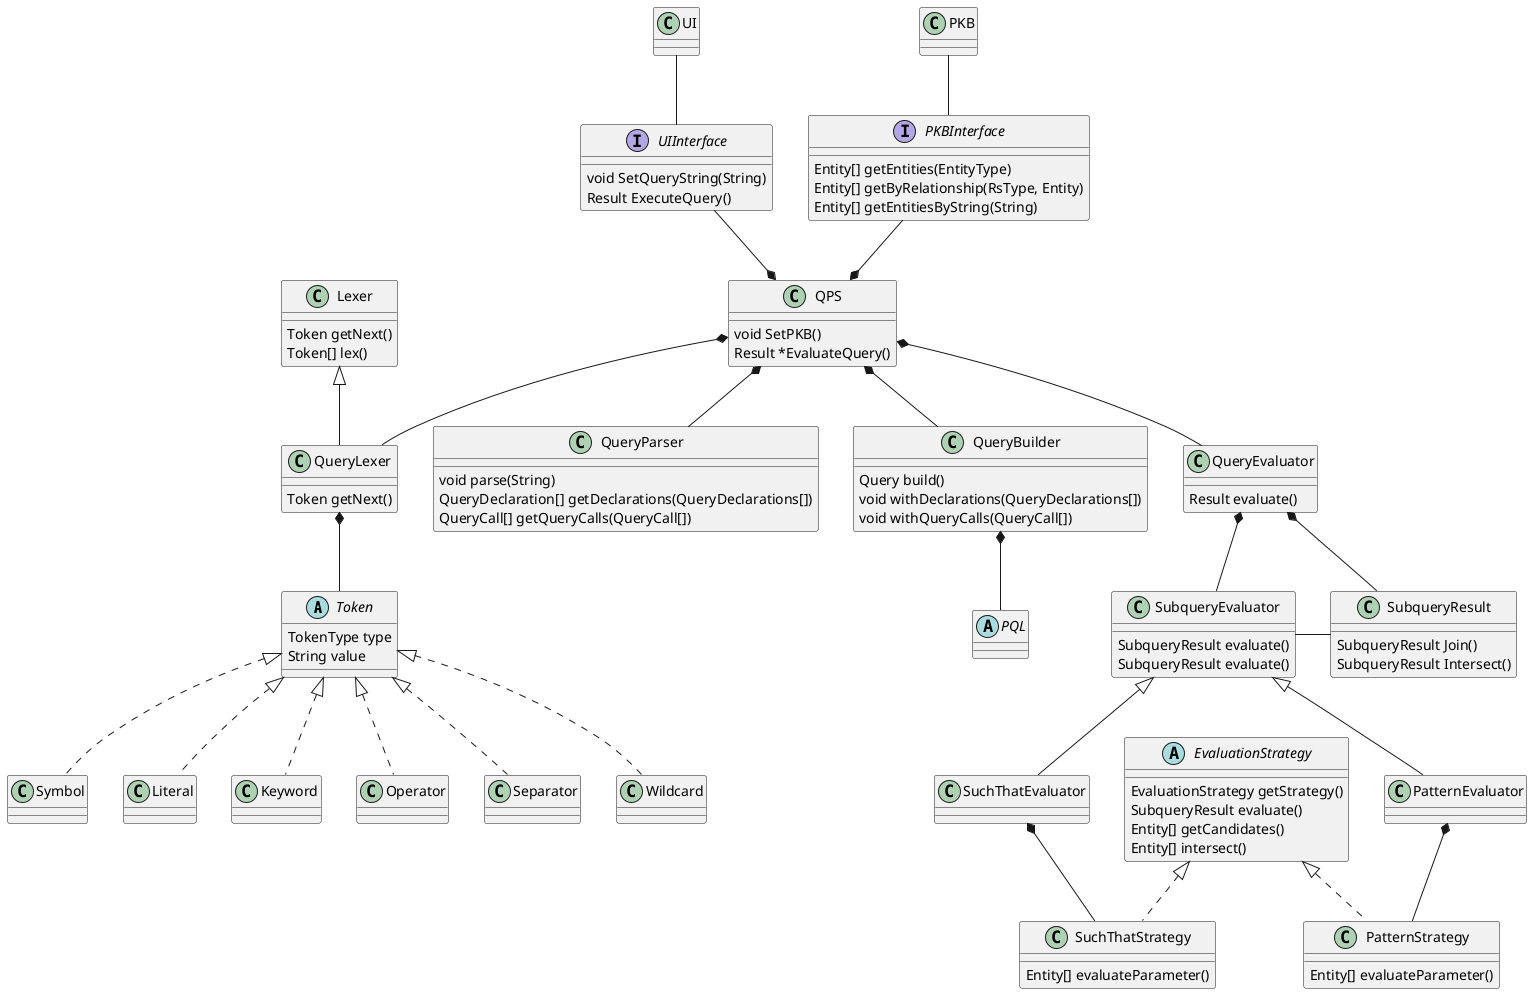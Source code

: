@startuml

abstract class  "Token" {
    TokenType type
    String value
}

class Symbol
class Literal
class Keyword
class Operator
class Separator
class Wildcard

abstract class  "PQL" {
}

abstract class "EvaluationStrategy" {
    EvaluationStrategy getStrategy()
    SubqueryResult evaluate()
    Entity[] getCandidates()
    Entity[] intersect()
}

class "SuchThatStrategy" {
    Entity[] evaluateParameter()
}
class "PatternStrategy" {
    Entity[] evaluateParameter()
}

interface UIInterface {
    void SetQueryString(String)
    Result ExecuteQuery()
}

interface PKBInterface {
    Entity[] getEntities(EntityType)
    Entity[] getByRelationship(RsType, Entity)
    Entity[] getEntitiesByString(String)
}

class QPS {
    void SetPKB()
	Result *EvaluateQuery()
}

class QueryParser {

	void parse(String)
	QueryDeclaration[] getDeclarations(QueryDeclarations[])
	QueryCall[] getQueryCalls(QueryCall[])
}

class QueryBuilder {
	Query build()
	void withDeclarations(QueryDeclarations[])
	void withQueryCalls(QueryCall[])
}

class Lexer {
	Token getNext()
    Token[] lex()
}

class QueryLexer {
	Token getNext()
}

class QueryEvaluator {
	Result evaluate()
}

class SubqueryEvaluator {
	SubqueryResult evaluate()
}

class SubqueryEvaluator {
	SubqueryResult evaluate()
}

class SubqueryResult {
	SubqueryResult Join()
	SubqueryResult Intersect()
}

Token <|.down. Symbol
Token <|.down. Literal
Token <|.down. Keyword
Token <|.down. Operator
Token <|.down. Separator
Token <|.down. Wildcard


UI -down- UIInterface
PKB -down- PKBInterface

QPS *-up- UIInterface
QPS *-up- PKBInterface
QPS *-down- QueryLexer
QPS *-down- QueryParser
QPS *-down- QueryEvaluator
QPS *-down- QueryBuilder

Lexer <|-down- QueryLexer

QueryLexer *-down- Token

QueryBuilder *-down- PQL

QueryEvaluator *-down- SubqueryEvaluator
QueryEvaluator *-down- SubqueryResult

EvaluationStrategy <|.down. SuchThatStrategy
EvaluationStrategy <|.down.PatternStrategy

SuchThatEvaluator *-down- SuchThatStrategy
PatternEvaluator *-down- PatternStrategy

SubqueryEvaluator <|-down- SuchThatEvaluator
SubqueryEvaluator <|-down- PatternEvaluator
SubqueryEvaluator -right- SubqueryResult
@enduml